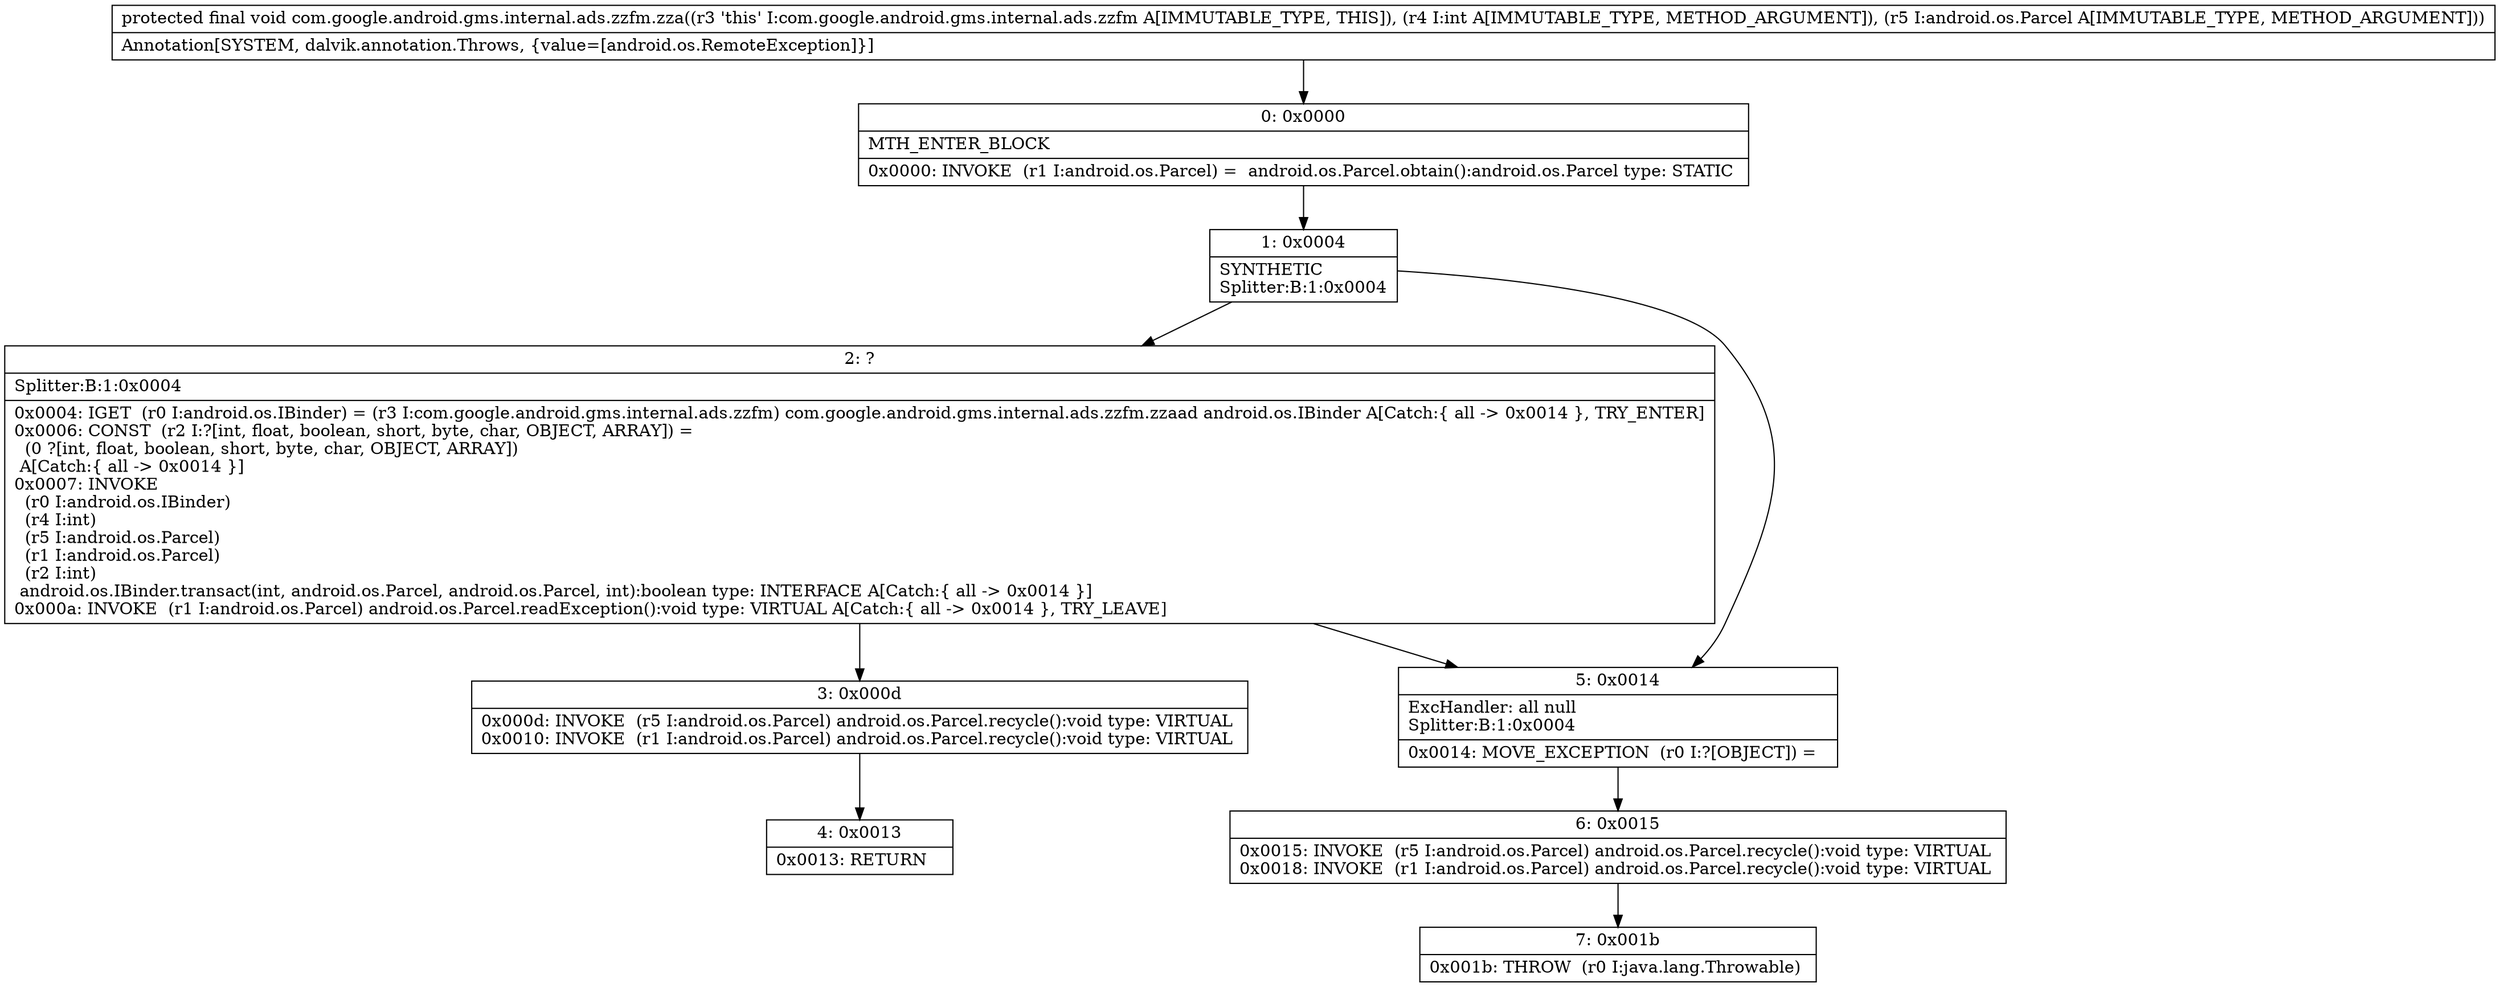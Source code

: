 digraph "CFG forcom.google.android.gms.internal.ads.zzfm.zza(ILandroid\/os\/Parcel;)V" {
Node_0 [shape=record,label="{0\:\ 0x0000|MTH_ENTER_BLOCK\l|0x0000: INVOKE  (r1 I:android.os.Parcel) =  android.os.Parcel.obtain():android.os.Parcel type: STATIC \l}"];
Node_1 [shape=record,label="{1\:\ 0x0004|SYNTHETIC\lSplitter:B:1:0x0004\l}"];
Node_2 [shape=record,label="{2\:\ ?|Splitter:B:1:0x0004\l|0x0004: IGET  (r0 I:android.os.IBinder) = (r3 I:com.google.android.gms.internal.ads.zzfm) com.google.android.gms.internal.ads.zzfm.zzaad android.os.IBinder A[Catch:\{ all \-\> 0x0014 \}, TRY_ENTER]\l0x0006: CONST  (r2 I:?[int, float, boolean, short, byte, char, OBJECT, ARRAY]) = \l  (0 ?[int, float, boolean, short, byte, char, OBJECT, ARRAY])\l A[Catch:\{ all \-\> 0x0014 \}]\l0x0007: INVOKE  \l  (r0 I:android.os.IBinder)\l  (r4 I:int)\l  (r5 I:android.os.Parcel)\l  (r1 I:android.os.Parcel)\l  (r2 I:int)\l android.os.IBinder.transact(int, android.os.Parcel, android.os.Parcel, int):boolean type: INTERFACE A[Catch:\{ all \-\> 0x0014 \}]\l0x000a: INVOKE  (r1 I:android.os.Parcel) android.os.Parcel.readException():void type: VIRTUAL A[Catch:\{ all \-\> 0x0014 \}, TRY_LEAVE]\l}"];
Node_3 [shape=record,label="{3\:\ 0x000d|0x000d: INVOKE  (r5 I:android.os.Parcel) android.os.Parcel.recycle():void type: VIRTUAL \l0x0010: INVOKE  (r1 I:android.os.Parcel) android.os.Parcel.recycle():void type: VIRTUAL \l}"];
Node_4 [shape=record,label="{4\:\ 0x0013|0x0013: RETURN   \l}"];
Node_5 [shape=record,label="{5\:\ 0x0014|ExcHandler: all null\lSplitter:B:1:0x0004\l|0x0014: MOVE_EXCEPTION  (r0 I:?[OBJECT]) =  \l}"];
Node_6 [shape=record,label="{6\:\ 0x0015|0x0015: INVOKE  (r5 I:android.os.Parcel) android.os.Parcel.recycle():void type: VIRTUAL \l0x0018: INVOKE  (r1 I:android.os.Parcel) android.os.Parcel.recycle():void type: VIRTUAL \l}"];
Node_7 [shape=record,label="{7\:\ 0x001b|0x001b: THROW  (r0 I:java.lang.Throwable) \l}"];
MethodNode[shape=record,label="{protected final void com.google.android.gms.internal.ads.zzfm.zza((r3 'this' I:com.google.android.gms.internal.ads.zzfm A[IMMUTABLE_TYPE, THIS]), (r4 I:int A[IMMUTABLE_TYPE, METHOD_ARGUMENT]), (r5 I:android.os.Parcel A[IMMUTABLE_TYPE, METHOD_ARGUMENT]))  | Annotation[SYSTEM, dalvik.annotation.Throws, \{value=[android.os.RemoteException]\}]\l}"];
MethodNode -> Node_0;
Node_0 -> Node_1;
Node_1 -> Node_2;
Node_1 -> Node_5;
Node_2 -> Node_3;
Node_2 -> Node_5;
Node_3 -> Node_4;
Node_5 -> Node_6;
Node_6 -> Node_7;
}

